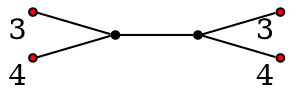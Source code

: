 graph diagram {
node [shape=point,color=black];
rankdir = LR;
subgraph subdiagram {
1 -- 2;
}
{3,4} -- 1;
2 -- {6,5}
3 [fillcolor=red,xlabel=3];
4 [fillcolor=red,xlabel=4];
5 [fillcolor=red,xlabel=4];
6 [fillcolor=red,xlabel=3];
}
